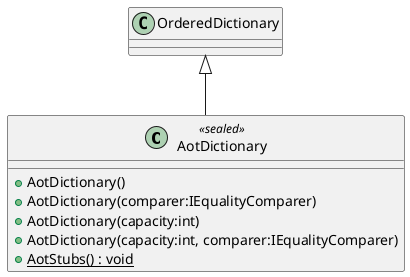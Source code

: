 @startuml
class AotDictionary <<sealed>> {
    + AotDictionary()
    + AotDictionary(comparer:IEqualityComparer)
    + AotDictionary(capacity:int)
    + AotDictionary(capacity:int, comparer:IEqualityComparer)
    + {static} AotStubs() : void
}
OrderedDictionary <|-- AotDictionary
@enduml
